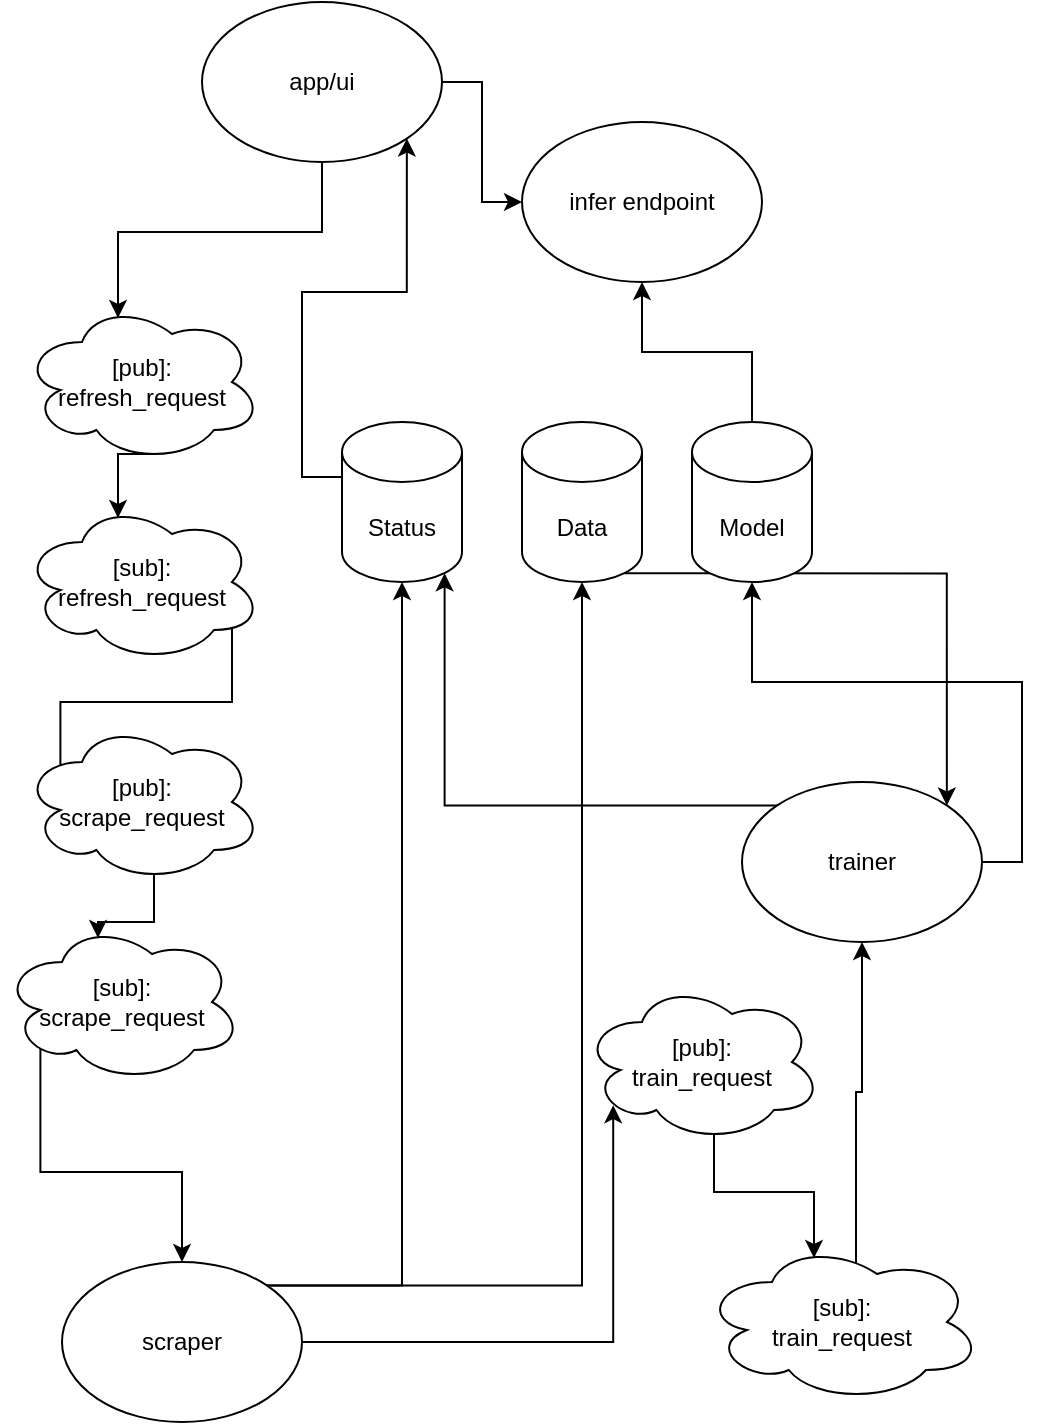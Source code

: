 <mxfile version="13.10.4" type="github"><diagram id="rVMcc4GxVIDxMgJJh9NJ" name="Page-1"><mxGraphModel dx="1298" dy="840" grid="1" gridSize="10" guides="1" tooltips="1" connect="1" arrows="1" fold="1" page="1" pageScale="1" pageWidth="850" pageHeight="1100" math="0" shadow="0"><root><mxCell id="0"/><mxCell id="1" parent="0"/><mxCell id="gru1Wz-U9cadf4nogZ9C-20" style="edgeStyle=orthogonalEdgeStyle;rounded=0;orthogonalLoop=1;jettySize=auto;html=1;exitX=0;exitY=0;exitDx=0;exitDy=27.5;exitPerimeter=0;entryX=1;entryY=1;entryDx=0;entryDy=0;" edge="1" parent="1" source="gru1Wz-U9cadf4nogZ9C-1" target="gru1Wz-U9cadf4nogZ9C-14"><mxGeometry relative="1" as="geometry"/></mxCell><mxCell id="gru1Wz-U9cadf4nogZ9C-1" value="Status" style="shape=cylinder3;whiteSpace=wrap;html=1;boundedLbl=1;backgroundOutline=1;size=15;" vertex="1" parent="1"><mxGeometry x="180" y="220" width="60" height="80" as="geometry"/></mxCell><mxCell id="gru1Wz-U9cadf4nogZ9C-30" style="edgeStyle=orthogonalEdgeStyle;rounded=0;orthogonalLoop=1;jettySize=auto;html=1;exitX=0.855;exitY=1;exitDx=0;exitDy=-4.35;exitPerimeter=0;entryX=1;entryY=0;entryDx=0;entryDy=0;" edge="1" parent="1" source="gru1Wz-U9cadf4nogZ9C-2" target="gru1Wz-U9cadf4nogZ9C-27"><mxGeometry relative="1" as="geometry"/></mxCell><mxCell id="gru1Wz-U9cadf4nogZ9C-2" value="Data" style="shape=cylinder3;whiteSpace=wrap;html=1;boundedLbl=1;backgroundOutline=1;size=15;" vertex="1" parent="1"><mxGeometry x="270" y="220" width="60" height="80" as="geometry"/></mxCell><mxCell id="gru1Wz-U9cadf4nogZ9C-32" style="edgeStyle=orthogonalEdgeStyle;rounded=0;orthogonalLoop=1;jettySize=auto;html=1;exitX=0.5;exitY=0;exitDx=0;exitDy=0;exitPerimeter=0;entryX=0.5;entryY=1;entryDx=0;entryDy=0;" edge="1" parent="1" source="gru1Wz-U9cadf4nogZ9C-3" target="gru1Wz-U9cadf4nogZ9C-16"><mxGeometry relative="1" as="geometry"/></mxCell><mxCell id="gru1Wz-U9cadf4nogZ9C-3" value="Model" style="shape=cylinder3;whiteSpace=wrap;html=1;boundedLbl=1;backgroundOutline=1;size=15;" vertex="1" parent="1"><mxGeometry x="355" y="220" width="60" height="80" as="geometry"/></mxCell><mxCell id="gru1Wz-U9cadf4nogZ9C-11" style="edgeStyle=orthogonalEdgeStyle;rounded=0;orthogonalLoop=1;jettySize=auto;html=1;exitX=0.55;exitY=0.95;exitDx=0;exitDy=0;exitPerimeter=0;entryX=0.4;entryY=0.1;entryDx=0;entryDy=0;entryPerimeter=0;" edge="1" parent="1" source="gru1Wz-U9cadf4nogZ9C-4" target="gru1Wz-U9cadf4nogZ9C-5"><mxGeometry relative="1" as="geometry"/></mxCell><mxCell id="gru1Wz-U9cadf4nogZ9C-4" value="[pub]: &lt;br&gt;refresh_request" style="ellipse;shape=cloud;whiteSpace=wrap;html=1;" vertex="1" parent="1"><mxGeometry x="20" y="160" width="120" height="80" as="geometry"/></mxCell><mxCell id="gru1Wz-U9cadf4nogZ9C-34" style="edgeStyle=orthogonalEdgeStyle;rounded=0;orthogonalLoop=1;jettySize=auto;html=1;exitX=0.875;exitY=0.5;exitDx=0;exitDy=0;exitPerimeter=0;entryX=0.16;entryY=0.55;entryDx=0;entryDy=0;entryPerimeter=0;" edge="1" parent="1" source="gru1Wz-U9cadf4nogZ9C-5" target="gru1Wz-U9cadf4nogZ9C-6"><mxGeometry relative="1" as="geometry"/></mxCell><mxCell id="gru1Wz-U9cadf4nogZ9C-5" value="[sub]: &lt;br&gt;refresh_request" style="ellipse;shape=cloud;whiteSpace=wrap;html=1;" vertex="1" parent="1"><mxGeometry x="20" y="260" width="120" height="80" as="geometry"/></mxCell><mxCell id="gru1Wz-U9cadf4nogZ9C-12" style="edgeStyle=orthogonalEdgeStyle;rounded=0;orthogonalLoop=1;jettySize=auto;html=1;exitX=0.55;exitY=0.95;exitDx=0;exitDy=0;exitPerimeter=0;entryX=0.4;entryY=0.1;entryDx=0;entryDy=0;entryPerimeter=0;" edge="1" parent="1" source="gru1Wz-U9cadf4nogZ9C-6" target="gru1Wz-U9cadf4nogZ9C-7"><mxGeometry relative="1" as="geometry"/></mxCell><mxCell id="gru1Wz-U9cadf4nogZ9C-6" value="[pub]: &lt;br&gt;scrape_request" style="ellipse;shape=cloud;whiteSpace=wrap;html=1;" vertex="1" parent="1"><mxGeometry x="20" y="370" width="120" height="80" as="geometry"/></mxCell><mxCell id="gru1Wz-U9cadf4nogZ9C-25" style="edgeStyle=orthogonalEdgeStyle;rounded=0;orthogonalLoop=1;jettySize=auto;html=1;exitX=0.16;exitY=0.55;exitDx=0;exitDy=0;exitPerimeter=0;entryX=0.5;entryY=0;entryDx=0;entryDy=0;" edge="1" parent="1" source="gru1Wz-U9cadf4nogZ9C-7" target="gru1Wz-U9cadf4nogZ9C-23"><mxGeometry relative="1" as="geometry"/></mxCell><mxCell id="gru1Wz-U9cadf4nogZ9C-7" value="[sub]: &lt;br&gt;scrape_request" style="ellipse;shape=cloud;whiteSpace=wrap;html=1;" vertex="1" parent="1"><mxGeometry x="10" y="470" width="120" height="80" as="geometry"/></mxCell><mxCell id="gru1Wz-U9cadf4nogZ9C-13" style="edgeStyle=orthogonalEdgeStyle;rounded=0;orthogonalLoop=1;jettySize=auto;html=1;exitX=0.55;exitY=0.95;exitDx=0;exitDy=0;exitPerimeter=0;entryX=0.4;entryY=0.1;entryDx=0;entryDy=0;entryPerimeter=0;" edge="1" parent="1" source="gru1Wz-U9cadf4nogZ9C-8" target="gru1Wz-U9cadf4nogZ9C-9"><mxGeometry relative="1" as="geometry"/></mxCell><mxCell id="gru1Wz-U9cadf4nogZ9C-8" value="[pub]: &lt;br&gt;train_request" style="ellipse;shape=cloud;whiteSpace=wrap;html=1;" vertex="1" parent="1"><mxGeometry x="300" y="500" width="120" height="80" as="geometry"/></mxCell><mxCell id="gru1Wz-U9cadf4nogZ9C-28" style="edgeStyle=orthogonalEdgeStyle;rounded=0;orthogonalLoop=1;jettySize=auto;html=1;exitX=0.55;exitY=0.95;exitDx=0;exitDy=0;exitPerimeter=0;" edge="1" parent="1" source="gru1Wz-U9cadf4nogZ9C-9" target="gru1Wz-U9cadf4nogZ9C-27"><mxGeometry relative="1" as="geometry"/></mxCell><mxCell id="gru1Wz-U9cadf4nogZ9C-9" value="[sub]: &lt;br&gt;train_request" style="ellipse;shape=cloud;whiteSpace=wrap;html=1;" vertex="1" parent="1"><mxGeometry x="360" y="630" width="140" height="80" as="geometry"/></mxCell><mxCell id="gru1Wz-U9cadf4nogZ9C-18" style="edgeStyle=orthogonalEdgeStyle;rounded=0;orthogonalLoop=1;jettySize=auto;html=1;exitX=1;exitY=0.5;exitDx=0;exitDy=0;entryX=0;entryY=0.5;entryDx=0;entryDy=0;" edge="1" parent="1" source="gru1Wz-U9cadf4nogZ9C-14" target="gru1Wz-U9cadf4nogZ9C-16"><mxGeometry relative="1" as="geometry"/></mxCell><mxCell id="gru1Wz-U9cadf4nogZ9C-22" style="edgeStyle=orthogonalEdgeStyle;rounded=0;orthogonalLoop=1;jettySize=auto;html=1;exitX=0.5;exitY=1;exitDx=0;exitDy=0;entryX=0.4;entryY=0.1;entryDx=0;entryDy=0;entryPerimeter=0;" edge="1" parent="1" source="gru1Wz-U9cadf4nogZ9C-14" target="gru1Wz-U9cadf4nogZ9C-4"><mxGeometry relative="1" as="geometry"/></mxCell><mxCell id="gru1Wz-U9cadf4nogZ9C-14" value="app/ui" style="ellipse;whiteSpace=wrap;html=1;" vertex="1" parent="1"><mxGeometry x="110" y="10" width="120" height="80" as="geometry"/></mxCell><mxCell id="gru1Wz-U9cadf4nogZ9C-16" value="infer endpoint" style="ellipse;whiteSpace=wrap;html=1;" vertex="1" parent="1"><mxGeometry x="270" y="70" width="120" height="80" as="geometry"/></mxCell><mxCell id="gru1Wz-U9cadf4nogZ9C-26" style="edgeStyle=orthogonalEdgeStyle;rounded=0;orthogonalLoop=1;jettySize=auto;html=1;exitX=1;exitY=0.5;exitDx=0;exitDy=0;entryX=0.13;entryY=0.77;entryDx=0;entryDy=0;entryPerimeter=0;" edge="1" parent="1" source="gru1Wz-U9cadf4nogZ9C-23" target="gru1Wz-U9cadf4nogZ9C-8"><mxGeometry relative="1" as="geometry"/></mxCell><mxCell id="gru1Wz-U9cadf4nogZ9C-29" style="edgeStyle=orthogonalEdgeStyle;rounded=0;orthogonalLoop=1;jettySize=auto;html=1;exitX=1;exitY=0;exitDx=0;exitDy=0;entryX=0.5;entryY=1;entryDx=0;entryDy=0;entryPerimeter=0;" edge="1" parent="1" source="gru1Wz-U9cadf4nogZ9C-23" target="gru1Wz-U9cadf4nogZ9C-2"><mxGeometry relative="1" as="geometry"/></mxCell><mxCell id="gru1Wz-U9cadf4nogZ9C-36" style="edgeStyle=orthogonalEdgeStyle;rounded=0;orthogonalLoop=1;jettySize=auto;html=1;exitX=1;exitY=0;exitDx=0;exitDy=0;entryX=0.5;entryY=1;entryDx=0;entryDy=0;entryPerimeter=0;" edge="1" parent="1" source="gru1Wz-U9cadf4nogZ9C-23" target="gru1Wz-U9cadf4nogZ9C-1"><mxGeometry relative="1" as="geometry"/></mxCell><mxCell id="gru1Wz-U9cadf4nogZ9C-23" value="scraper" style="ellipse;whiteSpace=wrap;html=1;" vertex="1" parent="1"><mxGeometry x="40" y="640" width="120" height="80" as="geometry"/></mxCell><mxCell id="gru1Wz-U9cadf4nogZ9C-31" style="edgeStyle=orthogonalEdgeStyle;rounded=0;orthogonalLoop=1;jettySize=auto;html=1;exitX=1;exitY=0.5;exitDx=0;exitDy=0;entryX=0.5;entryY=1;entryDx=0;entryDy=0;entryPerimeter=0;" edge="1" parent="1" source="gru1Wz-U9cadf4nogZ9C-27" target="gru1Wz-U9cadf4nogZ9C-3"><mxGeometry relative="1" as="geometry"/></mxCell><mxCell id="gru1Wz-U9cadf4nogZ9C-37" style="edgeStyle=orthogonalEdgeStyle;rounded=0;orthogonalLoop=1;jettySize=auto;html=1;exitX=0;exitY=0;exitDx=0;exitDy=0;entryX=0.855;entryY=1;entryDx=0;entryDy=-4.35;entryPerimeter=0;" edge="1" parent="1" source="gru1Wz-U9cadf4nogZ9C-27" target="gru1Wz-U9cadf4nogZ9C-1"><mxGeometry relative="1" as="geometry"/></mxCell><mxCell id="gru1Wz-U9cadf4nogZ9C-27" value="trainer" style="ellipse;whiteSpace=wrap;html=1;" vertex="1" parent="1"><mxGeometry x="380" y="400" width="120" height="80" as="geometry"/></mxCell></root></mxGraphModel></diagram></mxfile>